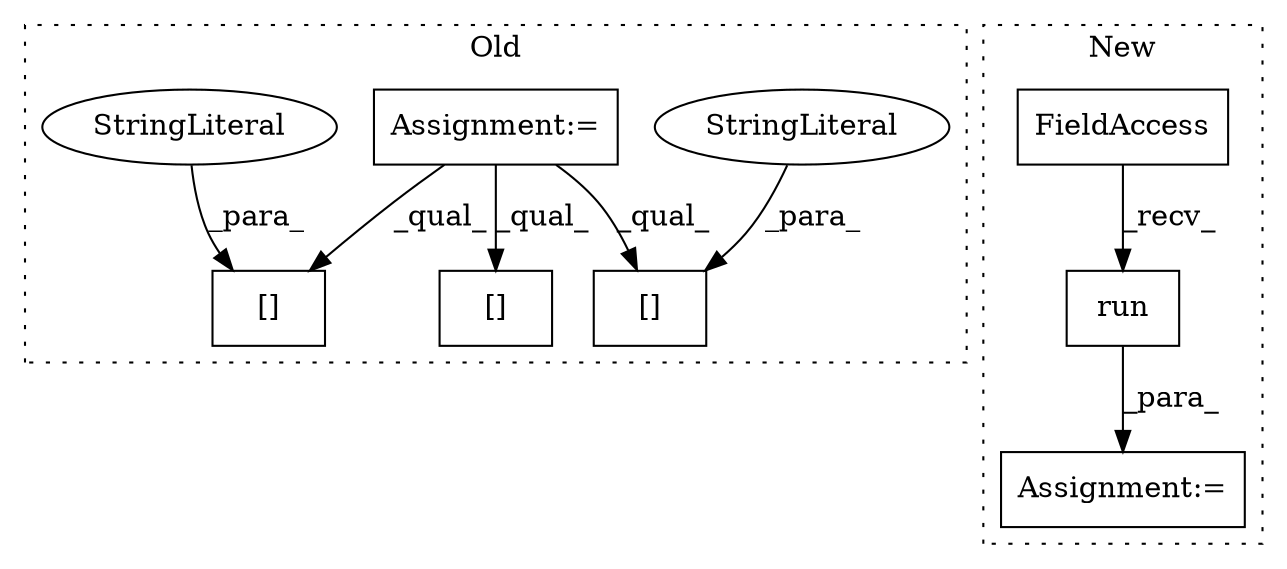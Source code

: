 digraph G {
subgraph cluster0 {
1 [label="[]" a="2" s="7177,7211" l="15,1" shape="box"];
3 [label="Assignment:=" a="7" s="6868" l="1" shape="box"];
4 [label="StringLiteral" a="45" s="7192" l="19" shape="ellipse"];
6 [label="[]" a="2" s="7350,7402" l="44,1" shape="box"];
7 [label="StringLiteral" a="45" s="7394" l="8" shape="ellipse"];
8 [label="[]" a="2" s="6928,6941" l="7,1" shape="box"];
label = "Old";
style="dotted";
}
subgraph cluster1 {
2 [label="run" a="32" s="7390,7396" l="4,1" shape="box"];
5 [label="Assignment:=" a="7" s="7376" l="1" shape="box"];
9 [label="FieldAccess" a="22" s="7377" l="12" shape="box"];
label = "New";
style="dotted";
}
2 -> 5 [label="_para_"];
3 -> 1 [label="_qual_"];
3 -> 6 [label="_qual_"];
3 -> 8 [label="_qual_"];
4 -> 1 [label="_para_"];
7 -> 6 [label="_para_"];
9 -> 2 [label="_recv_"];
}